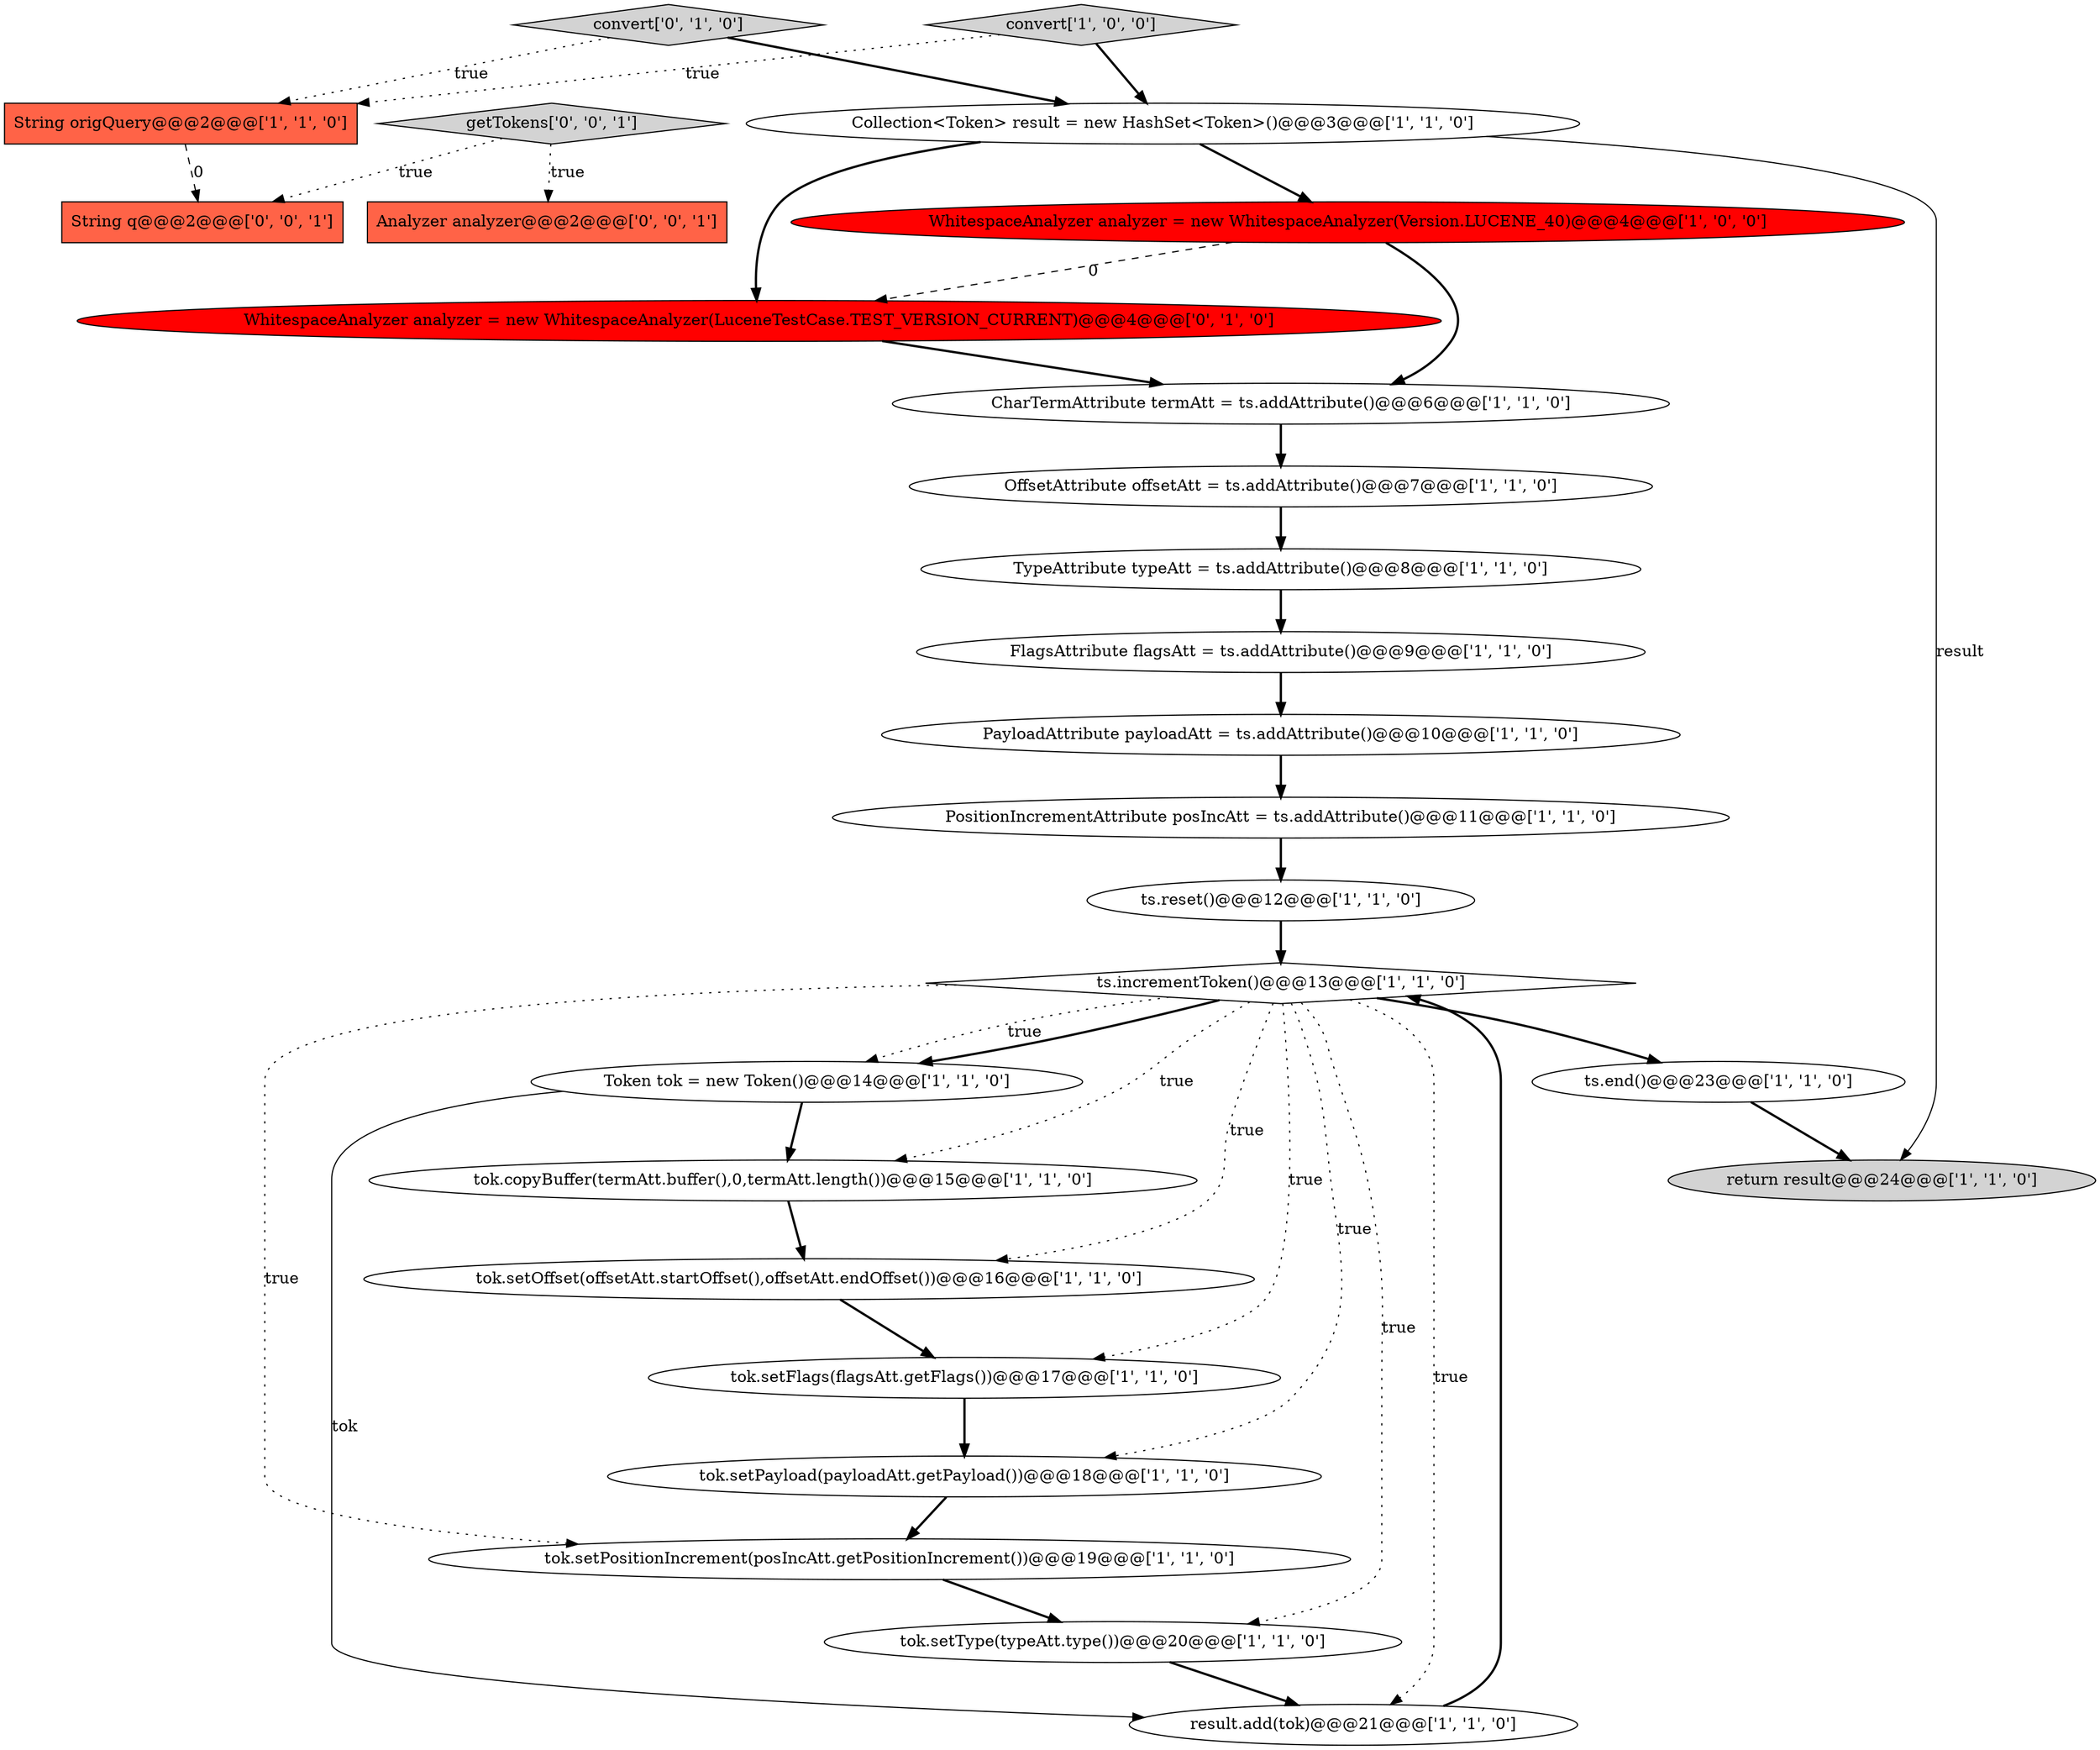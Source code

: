 digraph {
0 [style = filled, label = "ts.reset()@@@12@@@['1', '1', '0']", fillcolor = white, shape = ellipse image = "AAA0AAABBB1BBB"];
8 [style = filled, label = "tok.copyBuffer(termAtt.buffer(),0,termAtt.length())@@@15@@@['1', '1', '0']", fillcolor = white, shape = ellipse image = "AAA0AAABBB1BBB"];
26 [style = filled, label = "getTokens['0', '0', '1']", fillcolor = lightgray, shape = diamond image = "AAA0AAABBB3BBB"];
3 [style = filled, label = "tok.setPayload(payloadAtt.getPayload())@@@18@@@['1', '1', '0']", fillcolor = white, shape = ellipse image = "AAA0AAABBB1BBB"];
17 [style = filled, label = "WhitespaceAnalyzer analyzer = new WhitespaceAnalyzer(Version.LUCENE_40)@@@4@@@['1', '0', '0']", fillcolor = red, shape = ellipse image = "AAA1AAABBB1BBB"];
16 [style = filled, label = "PositionIncrementAttribute posIncAtt = ts.addAttribute()@@@11@@@['1', '1', '0']", fillcolor = white, shape = ellipse image = "AAA0AAABBB1BBB"];
23 [style = filled, label = "convert['0', '1', '0']", fillcolor = lightgray, shape = diamond image = "AAA0AAABBB2BBB"];
11 [style = filled, label = "result.add(tok)@@@21@@@['1', '1', '0']", fillcolor = white, shape = ellipse image = "AAA0AAABBB1BBB"];
14 [style = filled, label = "CharTermAttribute termAtt = ts.addAttribute()@@@6@@@['1', '1', '0']", fillcolor = white, shape = ellipse image = "AAA0AAABBB1BBB"];
1 [style = filled, label = "Token tok = new Token()@@@14@@@['1', '1', '0']", fillcolor = white, shape = ellipse image = "AAA0AAABBB1BBB"];
18 [style = filled, label = "ts.incrementToken()@@@13@@@['1', '1', '0']", fillcolor = white, shape = diamond image = "AAA0AAABBB1BBB"];
22 [style = filled, label = "WhitespaceAnalyzer analyzer = new WhitespaceAnalyzer(LuceneTestCase.TEST_VERSION_CURRENT)@@@4@@@['0', '1', '0']", fillcolor = red, shape = ellipse image = "AAA1AAABBB2BBB"];
21 [style = filled, label = "ts.end()@@@23@@@['1', '1', '0']", fillcolor = white, shape = ellipse image = "AAA0AAABBB1BBB"];
12 [style = filled, label = "PayloadAttribute payloadAtt = ts.addAttribute()@@@10@@@['1', '1', '0']", fillcolor = white, shape = ellipse image = "AAA0AAABBB1BBB"];
10 [style = filled, label = "tok.setOffset(offsetAtt.startOffset(),offsetAtt.endOffset())@@@16@@@['1', '1', '0']", fillcolor = white, shape = ellipse image = "AAA0AAABBB1BBB"];
20 [style = filled, label = "convert['1', '0', '0']", fillcolor = lightgray, shape = diamond image = "AAA0AAABBB1BBB"];
5 [style = filled, label = "tok.setFlags(flagsAtt.getFlags())@@@17@@@['1', '1', '0']", fillcolor = white, shape = ellipse image = "AAA0AAABBB1BBB"];
4 [style = filled, label = "tok.setType(typeAtt.type())@@@20@@@['1', '1', '0']", fillcolor = white, shape = ellipse image = "AAA0AAABBB1BBB"];
13 [style = filled, label = "tok.setPositionIncrement(posIncAtt.getPositionIncrement())@@@19@@@['1', '1', '0']", fillcolor = white, shape = ellipse image = "AAA0AAABBB1BBB"];
6 [style = filled, label = "Collection<Token> result = new HashSet<Token>()@@@3@@@['1', '1', '0']", fillcolor = white, shape = ellipse image = "AAA0AAABBB1BBB"];
24 [style = filled, label = "Analyzer analyzer@@@2@@@['0', '0', '1']", fillcolor = tomato, shape = box image = "AAA0AAABBB3BBB"];
15 [style = filled, label = "TypeAttribute typeAtt = ts.addAttribute()@@@8@@@['1', '1', '0']", fillcolor = white, shape = ellipse image = "AAA0AAABBB1BBB"];
19 [style = filled, label = "OffsetAttribute offsetAtt = ts.addAttribute()@@@7@@@['1', '1', '0']", fillcolor = white, shape = ellipse image = "AAA0AAABBB1BBB"];
7 [style = filled, label = "return result@@@24@@@['1', '1', '0']", fillcolor = lightgray, shape = ellipse image = "AAA0AAABBB1BBB"];
25 [style = filled, label = "String q@@@2@@@['0', '0', '1']", fillcolor = tomato, shape = box image = "AAA0AAABBB3BBB"];
2 [style = filled, label = "FlagsAttribute flagsAtt = ts.addAttribute()@@@9@@@['1', '1', '0']", fillcolor = white, shape = ellipse image = "AAA0AAABBB1BBB"];
9 [style = filled, label = "String origQuery@@@2@@@['1', '1', '0']", fillcolor = tomato, shape = box image = "AAA0AAABBB1BBB"];
6->17 [style = bold, label=""];
5->3 [style = bold, label=""];
8->10 [style = bold, label=""];
1->11 [style = solid, label="tok"];
15->2 [style = bold, label=""];
16->0 [style = bold, label=""];
1->8 [style = bold, label=""];
20->9 [style = dotted, label="true"];
6->22 [style = bold, label=""];
26->25 [style = dotted, label="true"];
18->1 [style = dotted, label="true"];
14->19 [style = bold, label=""];
18->8 [style = dotted, label="true"];
12->16 [style = bold, label=""];
20->6 [style = bold, label=""];
23->9 [style = dotted, label="true"];
11->18 [style = bold, label=""];
2->12 [style = bold, label=""];
18->10 [style = dotted, label="true"];
18->11 [style = dotted, label="true"];
10->5 [style = bold, label=""];
18->1 [style = bold, label=""];
17->14 [style = bold, label=""];
6->7 [style = solid, label="result"];
23->6 [style = bold, label=""];
26->24 [style = dotted, label="true"];
18->3 [style = dotted, label="true"];
9->25 [style = dashed, label="0"];
3->13 [style = bold, label=""];
21->7 [style = bold, label=""];
0->18 [style = bold, label=""];
18->5 [style = dotted, label="true"];
18->4 [style = dotted, label="true"];
18->21 [style = bold, label=""];
19->15 [style = bold, label=""];
22->14 [style = bold, label=""];
4->11 [style = bold, label=""];
18->13 [style = dotted, label="true"];
13->4 [style = bold, label=""];
17->22 [style = dashed, label="0"];
}

